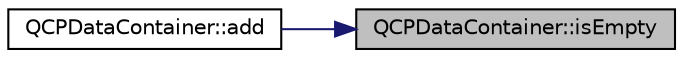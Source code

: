 digraph "QCPDataContainer::isEmpty"
{
 // LATEX_PDF_SIZE
  edge [fontname="Helvetica",fontsize="10",labelfontname="Helvetica",labelfontsize="10"];
  node [fontname="Helvetica",fontsize="10",shape=record];
  rankdir="RL";
  Node1 [label="QCPDataContainer::isEmpty",height=0.2,width=0.4,color="black", fillcolor="grey75", style="filled", fontcolor="black",tooltip=" "];
  Node1 -> Node2 [dir="back",color="midnightblue",fontsize="10",style="solid",fontname="Helvetica"];
  Node2 [label="QCPDataContainer::add",height=0.2,width=0.4,color="black", fillcolor="white", style="filled",URL="$classQCPDataContainer.html#a42b98bd994307ccd163a43d576f91ad9",tooltip=" "];
}
